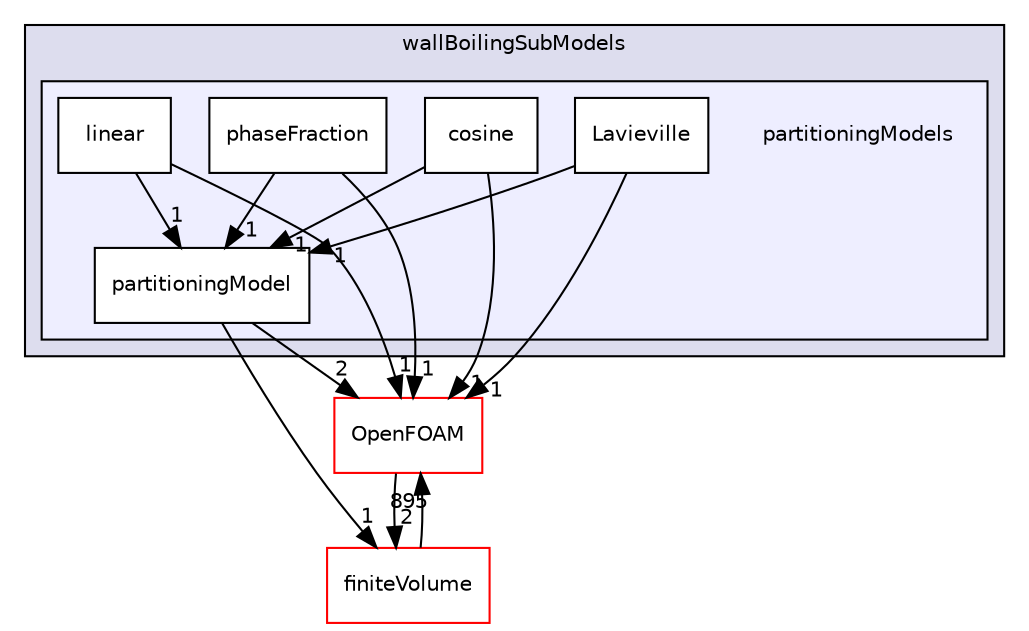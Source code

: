 digraph "src/phaseSystemModels/reactingEulerFoam/derivedFvPatchFields/wallBoilingSubModels/partitioningModels" {
  bgcolor=transparent;
  compound=true
  node [ fontsize="10", fontname="Helvetica"];
  edge [ labelfontsize="10", labelfontname="Helvetica"];
  subgraph clusterdir_219e4cd0888a98866eae3cdab5a5aa38 {
    graph [ bgcolor="#ddddee", pencolor="black", label="wallBoilingSubModels" fontname="Helvetica", fontsize="10", URL="dir_219e4cd0888a98866eae3cdab5a5aa38.html"]
  subgraph clusterdir_8421d5e6494c5427c011797505162b91 {
    graph [ bgcolor="#eeeeff", pencolor="black", label="" URL="dir_8421d5e6494c5427c011797505162b91.html"];
    dir_8421d5e6494c5427c011797505162b91 [shape=plaintext label="partitioningModels"];
    dir_ac63c28b70866cd910088d1744f7fbd5 [shape=box label="cosine" color="black" fillcolor="white" style="filled" URL="dir_ac63c28b70866cd910088d1744f7fbd5.html"];
    dir_7391a423670fcd816de8445bddd9c638 [shape=box label="Lavieville" color="black" fillcolor="white" style="filled" URL="dir_7391a423670fcd816de8445bddd9c638.html"];
    dir_8553c9196c23d8296973474c062cb604 [shape=box label="linear" color="black" fillcolor="white" style="filled" URL="dir_8553c9196c23d8296973474c062cb604.html"];
    dir_27d3a86bd31bfc788d6239a7c573eb9f [shape=box label="partitioningModel" color="black" fillcolor="white" style="filled" URL="dir_27d3a86bd31bfc788d6239a7c573eb9f.html"];
    dir_840b6996b244cd8ffeb69889faf4f8f0 [shape=box label="phaseFraction" color="black" fillcolor="white" style="filled" URL="dir_840b6996b244cd8ffeb69889faf4f8f0.html"];
  }
  }
  dir_9bd15774b555cf7259a6fa18f99fe99b [shape=box label="finiteVolume" color="red" URL="dir_9bd15774b555cf7259a6fa18f99fe99b.html"];
  dir_c5473ff19b20e6ec4dfe5c310b3778a8 [shape=box label="OpenFOAM" color="red" URL="dir_c5473ff19b20e6ec4dfe5c310b3778a8.html"];
  dir_9bd15774b555cf7259a6fa18f99fe99b->dir_c5473ff19b20e6ec4dfe5c310b3778a8 [headlabel="895", labeldistance=1.5 headhref="dir_000814_002151.html"];
  dir_ac63c28b70866cd910088d1744f7fbd5->dir_27d3a86bd31bfc788d6239a7c573eb9f [headlabel="1", labeldistance=1.5 headhref="dir_003032_003034.html"];
  dir_ac63c28b70866cd910088d1744f7fbd5->dir_c5473ff19b20e6ec4dfe5c310b3778a8 [headlabel="1", labeldistance=1.5 headhref="dir_003032_002151.html"];
  dir_27d3a86bd31bfc788d6239a7c573eb9f->dir_9bd15774b555cf7259a6fa18f99fe99b [headlabel="1", labeldistance=1.5 headhref="dir_003034_000814.html"];
  dir_27d3a86bd31bfc788d6239a7c573eb9f->dir_c5473ff19b20e6ec4dfe5c310b3778a8 [headlabel="2", labeldistance=1.5 headhref="dir_003034_002151.html"];
  dir_840b6996b244cd8ffeb69889faf4f8f0->dir_27d3a86bd31bfc788d6239a7c573eb9f [headlabel="1", labeldistance=1.5 headhref="dir_003035_003034.html"];
  dir_840b6996b244cd8ffeb69889faf4f8f0->dir_c5473ff19b20e6ec4dfe5c310b3778a8 [headlabel="1", labeldistance=1.5 headhref="dir_003035_002151.html"];
  dir_8553c9196c23d8296973474c062cb604->dir_27d3a86bd31bfc788d6239a7c573eb9f [headlabel="1", labeldistance=1.5 headhref="dir_001221_003034.html"];
  dir_8553c9196c23d8296973474c062cb604->dir_c5473ff19b20e6ec4dfe5c310b3778a8 [headlabel="1", labeldistance=1.5 headhref="dir_001221_002151.html"];
  dir_c5473ff19b20e6ec4dfe5c310b3778a8->dir_9bd15774b555cf7259a6fa18f99fe99b [headlabel="2", labeldistance=1.5 headhref="dir_002151_000814.html"];
  dir_7391a423670fcd816de8445bddd9c638->dir_27d3a86bd31bfc788d6239a7c573eb9f [headlabel="1", labeldistance=1.5 headhref="dir_003033_003034.html"];
  dir_7391a423670fcd816de8445bddd9c638->dir_c5473ff19b20e6ec4dfe5c310b3778a8 [headlabel="1", labeldistance=1.5 headhref="dir_003033_002151.html"];
}
